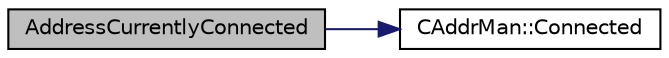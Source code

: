 digraph "AddressCurrentlyConnected"
{
  edge [fontname="Helvetica",fontsize="10",labelfontname="Helvetica",labelfontsize="10"];
  node [fontname="Helvetica",fontsize="10",shape=record];
  rankdir="LR";
  Node54 [label="AddressCurrentlyConnected",height=0.2,width=0.4,color="black", fillcolor="grey75", style="filled", fontcolor="black"];
  Node54 -> Node55 [color="midnightblue",fontsize="10",style="solid",fontname="Helvetica"];
  Node55 [label="CAddrMan::Connected",height=0.2,width=0.4,color="black", fillcolor="white", style="filled",URL="$d1/dc7/class_c_addr_man.html#a7aba66d9e9527522fed974567d34c322"];
}
